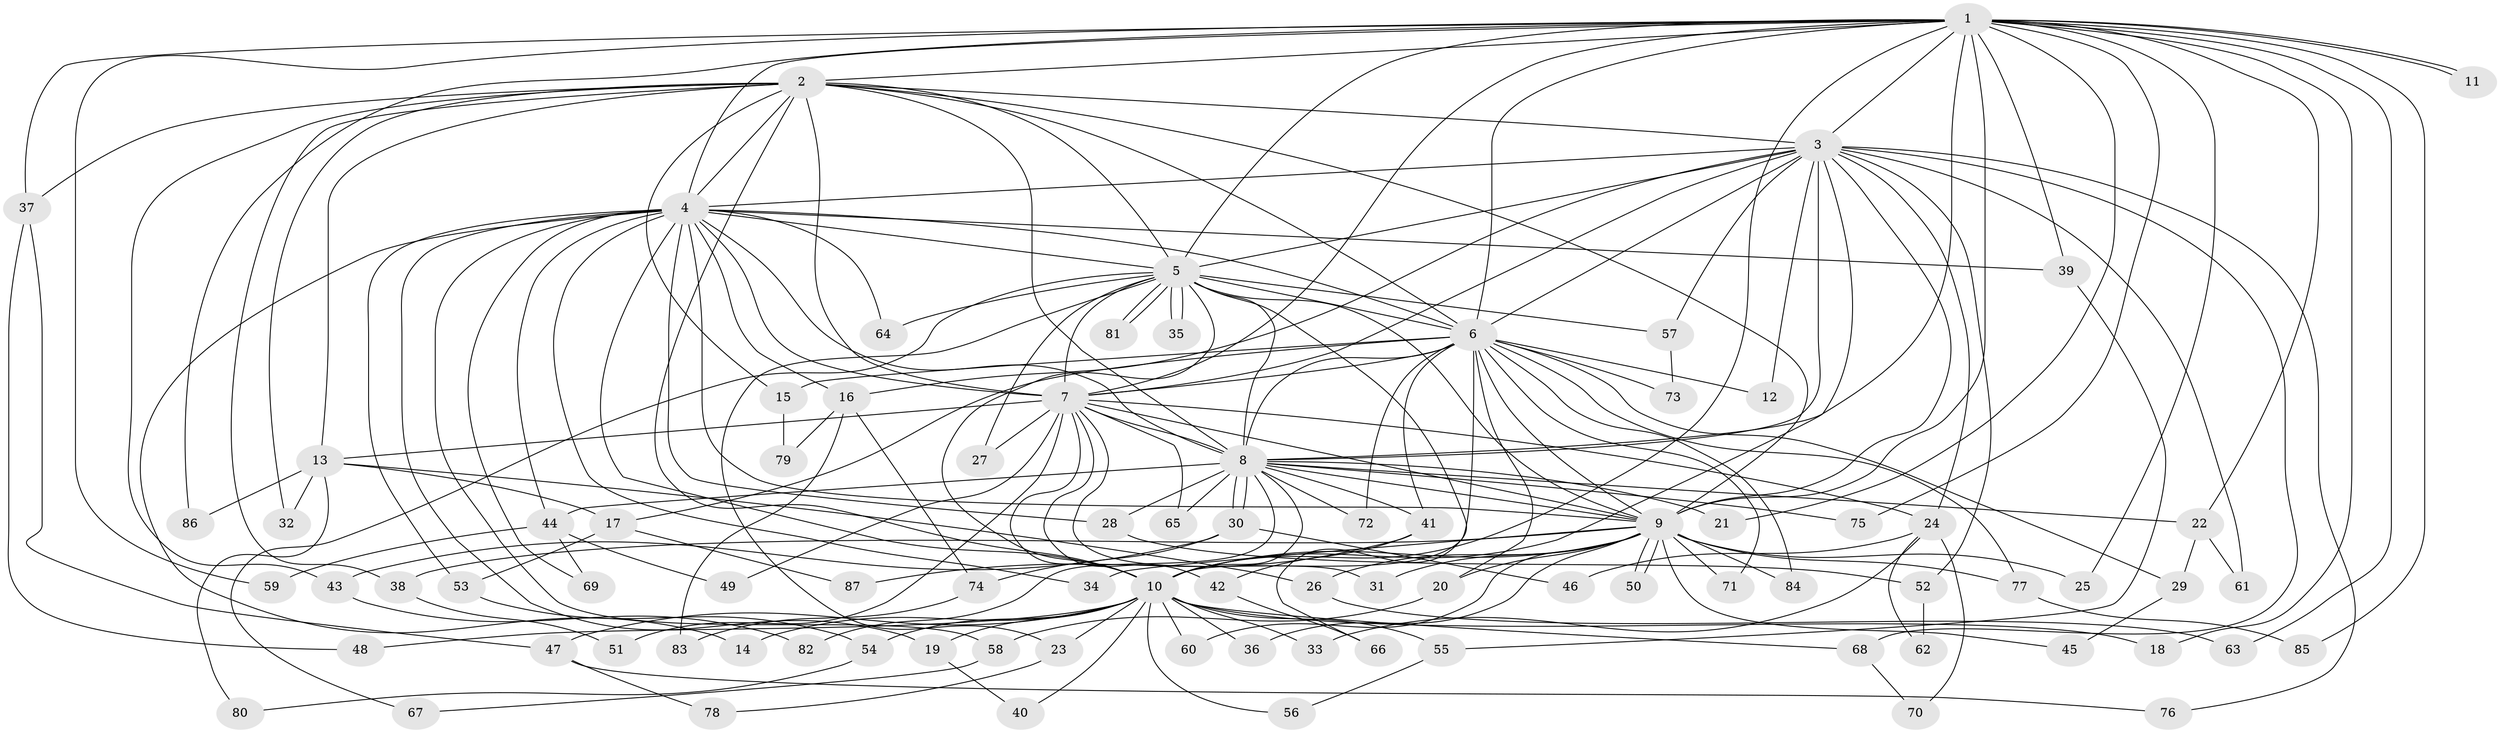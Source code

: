 // Generated by graph-tools (version 1.1) at 2025/10/02/27/25 16:10:58]
// undirected, 87 vertices, 199 edges
graph export_dot {
graph [start="1"]
  node [color=gray90,style=filled];
  1;
  2;
  3;
  4;
  5;
  6;
  7;
  8;
  9;
  10;
  11;
  12;
  13;
  14;
  15;
  16;
  17;
  18;
  19;
  20;
  21;
  22;
  23;
  24;
  25;
  26;
  27;
  28;
  29;
  30;
  31;
  32;
  33;
  34;
  35;
  36;
  37;
  38;
  39;
  40;
  41;
  42;
  43;
  44;
  45;
  46;
  47;
  48;
  49;
  50;
  51;
  52;
  53;
  54;
  55;
  56;
  57;
  58;
  59;
  60;
  61;
  62;
  63;
  64;
  65;
  66;
  67;
  68;
  69;
  70;
  71;
  72;
  73;
  74;
  75;
  76;
  77;
  78;
  79;
  80;
  81;
  82;
  83;
  84;
  85;
  86;
  87;
  1 -- 2;
  1 -- 3;
  1 -- 4;
  1 -- 5;
  1 -- 6;
  1 -- 7;
  1 -- 8;
  1 -- 9;
  1 -- 10;
  1 -- 11;
  1 -- 11;
  1 -- 18;
  1 -- 21;
  1 -- 22;
  1 -- 25;
  1 -- 37;
  1 -- 39;
  1 -- 59;
  1 -- 63;
  1 -- 75;
  1 -- 85;
  1 -- 86;
  2 -- 3;
  2 -- 4;
  2 -- 5;
  2 -- 6;
  2 -- 7;
  2 -- 8;
  2 -- 9;
  2 -- 10;
  2 -- 13;
  2 -- 15;
  2 -- 32;
  2 -- 37;
  2 -- 38;
  2 -- 43;
  3 -- 4;
  3 -- 5;
  3 -- 6;
  3 -- 7;
  3 -- 8;
  3 -- 9;
  3 -- 10;
  3 -- 12;
  3 -- 16;
  3 -- 24;
  3 -- 52;
  3 -- 57;
  3 -- 61;
  3 -- 68;
  3 -- 76;
  4 -- 5;
  4 -- 6;
  4 -- 7;
  4 -- 8;
  4 -- 9;
  4 -- 10;
  4 -- 14;
  4 -- 16;
  4 -- 19;
  4 -- 28;
  4 -- 34;
  4 -- 39;
  4 -- 44;
  4 -- 53;
  4 -- 58;
  4 -- 64;
  4 -- 69;
  5 -- 6;
  5 -- 7;
  5 -- 8;
  5 -- 9;
  5 -- 10;
  5 -- 23;
  5 -- 27;
  5 -- 35;
  5 -- 35;
  5 -- 57;
  5 -- 64;
  5 -- 66;
  5 -- 67;
  5 -- 81;
  5 -- 81;
  6 -- 7;
  6 -- 8;
  6 -- 9;
  6 -- 10;
  6 -- 12;
  6 -- 15;
  6 -- 17;
  6 -- 20;
  6 -- 29;
  6 -- 41;
  6 -- 71;
  6 -- 72;
  6 -- 73;
  6 -- 77;
  6 -- 84;
  7 -- 8;
  7 -- 9;
  7 -- 10;
  7 -- 13;
  7 -- 24;
  7 -- 27;
  7 -- 31;
  7 -- 42;
  7 -- 49;
  7 -- 51;
  7 -- 65;
  8 -- 9;
  8 -- 10;
  8 -- 21;
  8 -- 22;
  8 -- 28;
  8 -- 30;
  8 -- 30;
  8 -- 41;
  8 -- 44;
  8 -- 65;
  8 -- 72;
  8 -- 75;
  8 -- 82;
  9 -- 10;
  9 -- 20;
  9 -- 25;
  9 -- 26;
  9 -- 31;
  9 -- 34;
  9 -- 36;
  9 -- 38;
  9 -- 45;
  9 -- 50;
  9 -- 50;
  9 -- 60;
  9 -- 71;
  9 -- 77;
  9 -- 84;
  10 -- 14;
  10 -- 18;
  10 -- 19;
  10 -- 23;
  10 -- 33;
  10 -- 36;
  10 -- 40;
  10 -- 47;
  10 -- 48;
  10 -- 54;
  10 -- 55;
  10 -- 56;
  10 -- 60;
  10 -- 68;
  13 -- 17;
  13 -- 26;
  13 -- 32;
  13 -- 80;
  13 -- 86;
  15 -- 79;
  16 -- 74;
  16 -- 79;
  16 -- 83;
  17 -- 53;
  17 -- 87;
  19 -- 40;
  20 -- 58;
  22 -- 29;
  22 -- 61;
  23 -- 78;
  24 -- 33;
  24 -- 46;
  24 -- 62;
  24 -- 70;
  26 -- 63;
  28 -- 52;
  29 -- 45;
  30 -- 43;
  30 -- 46;
  30 -- 74;
  37 -- 47;
  37 -- 48;
  38 -- 51;
  39 -- 55;
  41 -- 42;
  41 -- 87;
  42 -- 66;
  43 -- 82;
  44 -- 49;
  44 -- 59;
  44 -- 69;
  47 -- 76;
  47 -- 78;
  52 -- 62;
  53 -- 54;
  54 -- 80;
  55 -- 56;
  57 -- 73;
  58 -- 67;
  68 -- 70;
  74 -- 83;
  77 -- 85;
}
